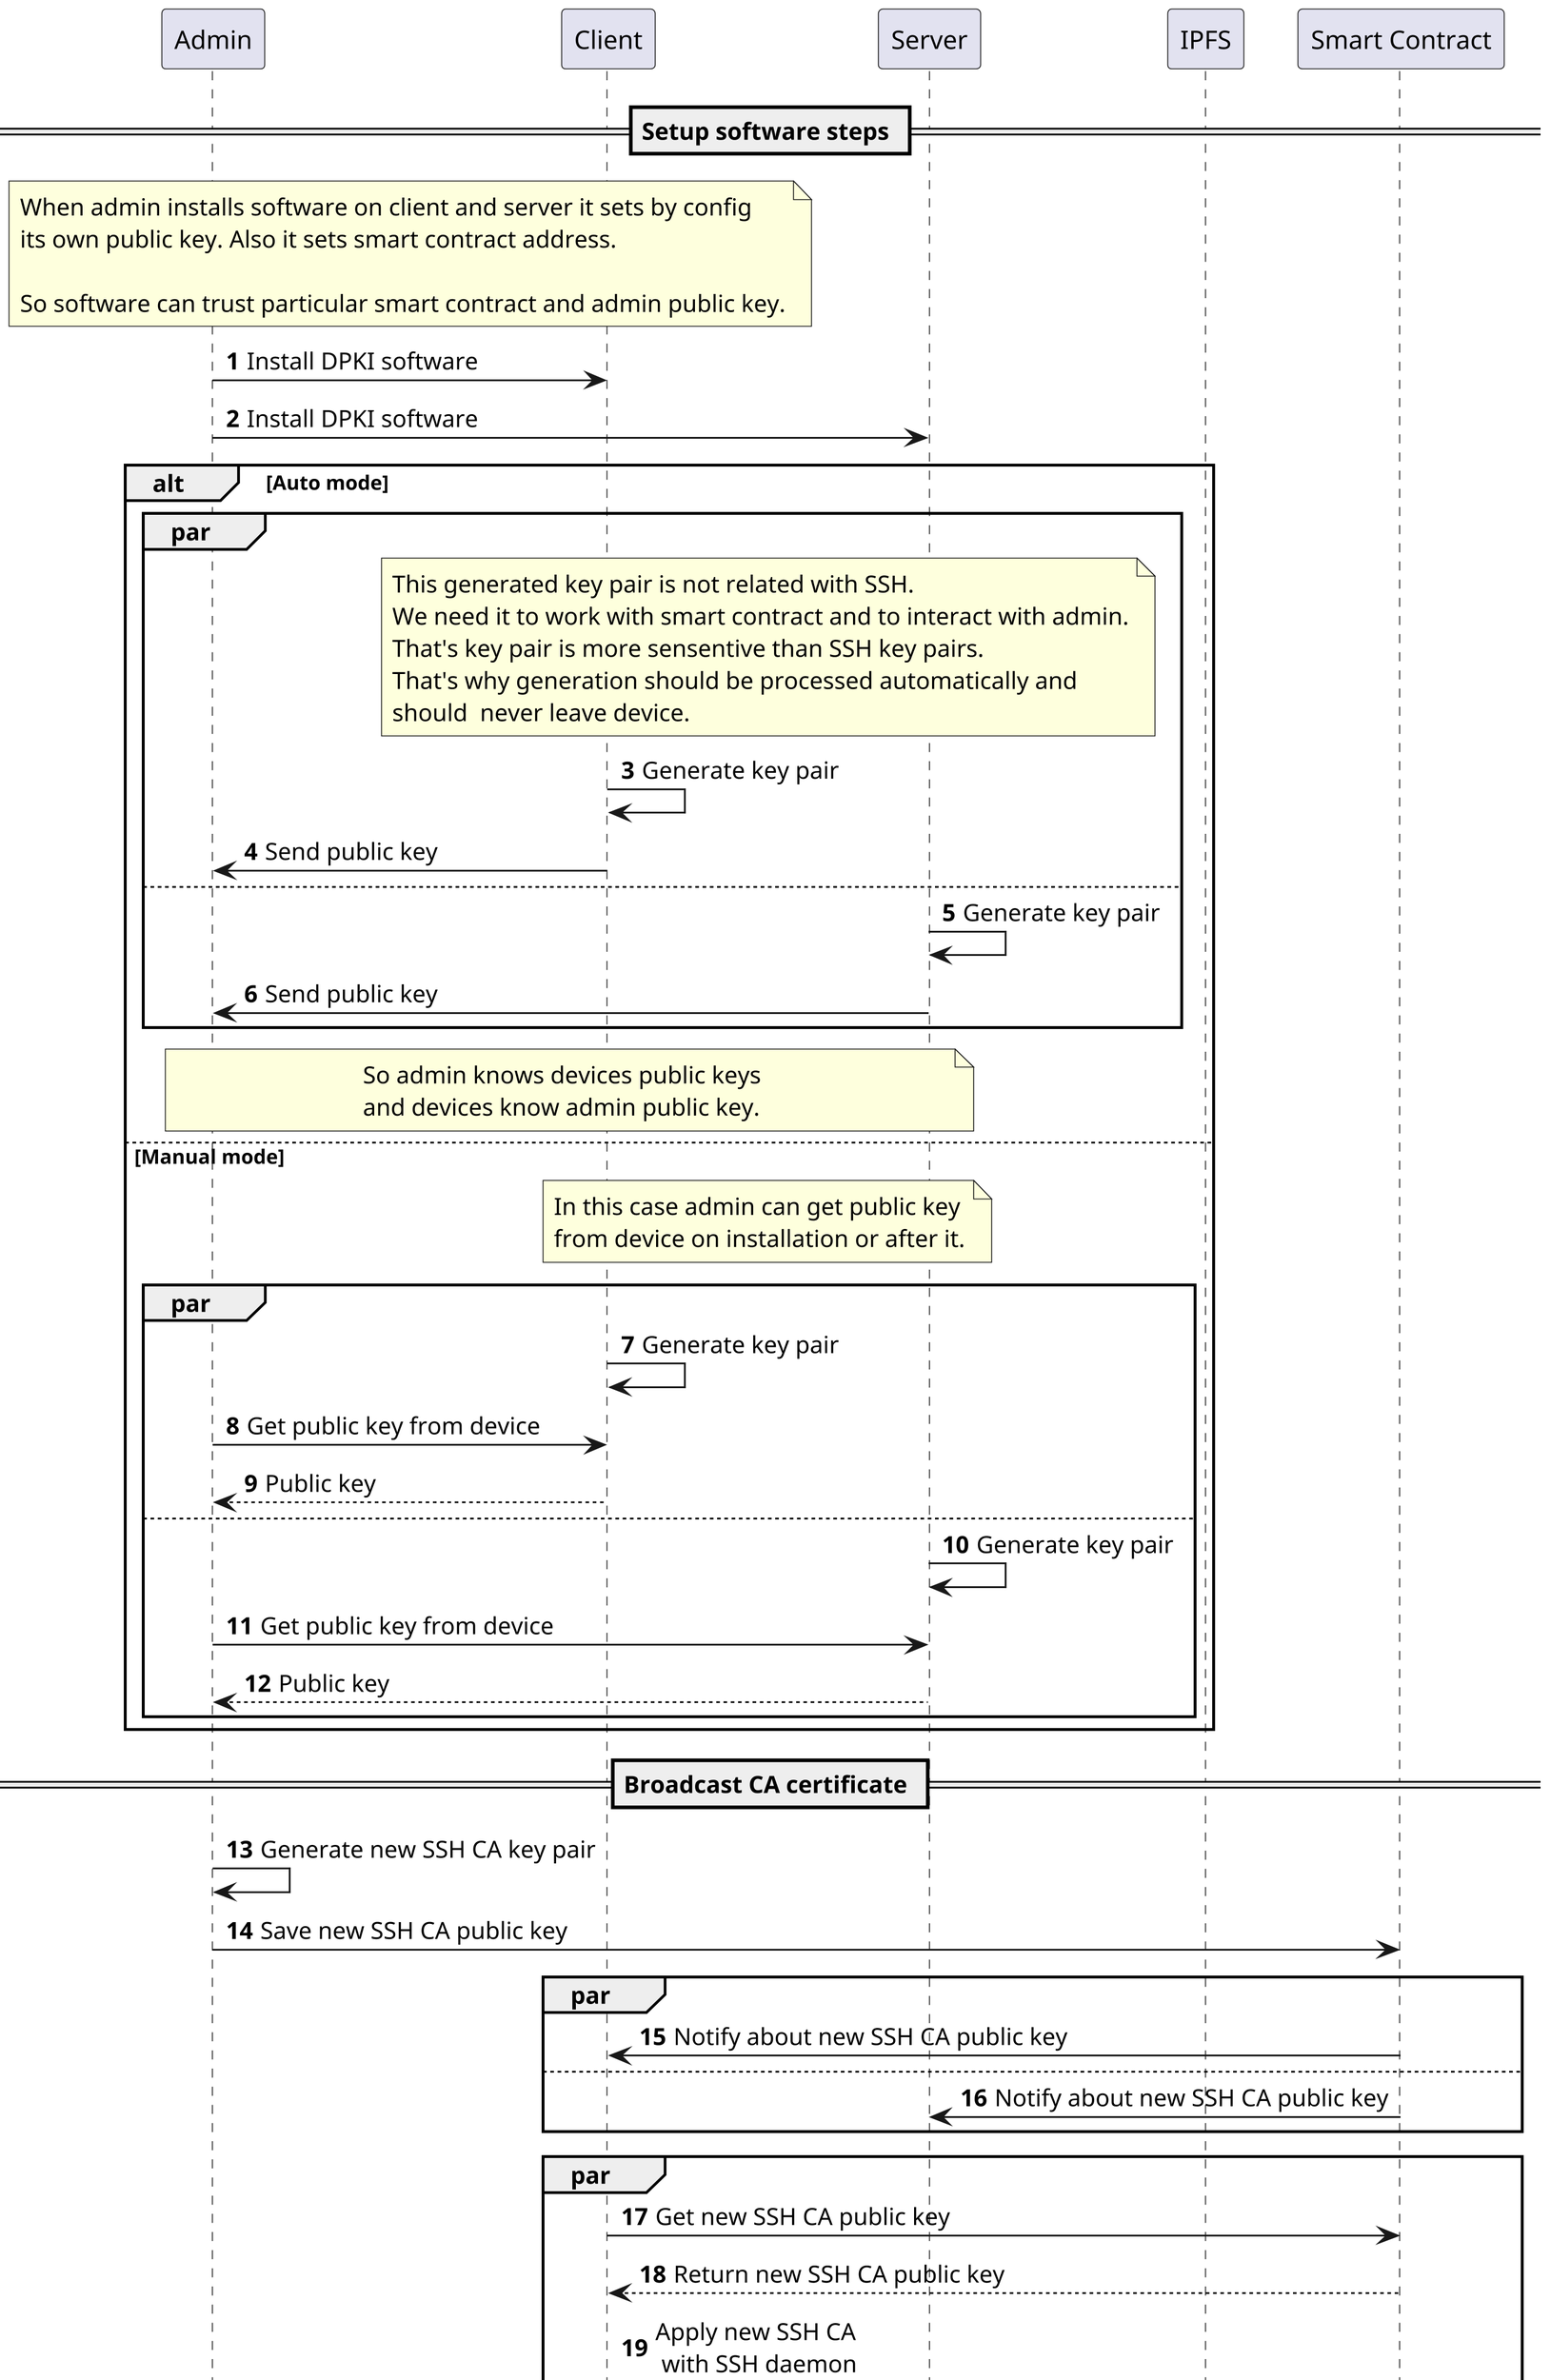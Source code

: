 @startuml Flow
skinparam dpi 300
autonumber

participant Admin as admin
participant Client as client
participant Server as server
participant IPFS as ipfs
participant "Smart Contract" as contract

== Setup software steps ==

note over admin,client
When admin installs software on client and server it sets by config
its own public key. Also it sets smart contract address.

So software can trust particular smart contract and admin public key.
end note
admin -> client: Install DPKI software
admin -> server: Install DPKI software

alt Auto mode
  par
    note over client,server
    This generated key pair is not related with SSH.
    We need it to work with smart contract and to interact with admin.
    That's key pair is more sensentive than SSH key pairs.
    That's why generation should be processed automatically and
    should  never leave device.
    end note
    client -> client: Generate key pair
    client -> admin: Send public key
    else
    server -> server: Generate key pair
    server -> admin: Send public key
  end

  note over admin,server
  So admin knows devices public keys
  and devices know admin public key.
  end note
else Manual mode
  note over client,server
  In this case admin can get public key
  from device on installation or after it.
  end note
  par
    client -> client: Generate key pair
    admin -> client: Get public key from device
    client --> admin: Public key
    else
    server -> server: Generate key pair
    admin -> server: Get public key from device
    server --> admin: Public key
  end
end

== Broadcast CA certificate ==

admin -> admin: Generate new SSH CA key pair
admin -> contract: Save new SSH CA public key

par
  contract -> client: Notify about new SSH CA public key
else
  contract -> server: Notify about new SSH CA public key
end

par
  client -> contract: Get new SSH CA public key
  contract --> client: Return new SSH CA public key
  client -> client: Apply new SSH CA\n with SSH daemon
else
  server -> contract: Get new SSH CA public key
  contract --> server: Return new SSH CA public key
  server -> server: Apply new SSH CA\n with SSH daemon
end

== Broadcast new SSH keys by admin ==

note over admin,server
In this group we have an example with client,
but for server same steps should work.
end note

note over admin,server
Also before these steps admin should prepare CA keys.
end note

admin -> admin: Generate new SSH key pair
admin -> admin: Sign newly generated\n public key using SSH CA
admin -> admin: Calculate hash of\n newly generated key pair

note over admin,server
Admin knows client and server public keys.
So admin can generate shared secret keys for client and server.
Using Diffie-Hellman key exchange.
end note
admin -> admin: Generate shared secret\n using client public key

admin -> admin: Encrypt newly created\n SSH key pair
admin -> ipfs: Put encrypted SSH key pair
note left ipfs: https://docs.ipfs.tech/concepts/content-addressing/
ipfs --> admin: Return unique data CID
admin -> admin: Encrypt CID\n using shared secret

admin -> contract: Save to smart contract encrypted CID with key pair hash
contract -> client: Notify client about new SSH key pair availability

client -> client: Generate shared secret\n using admin public key
client -> client: Decrypt unique CID
client -> ipfs: Download encrypted SSH key pair\n using decrypted CID
ipfs --> client: Encrypted SSH key pair

client -> client: Decrypt SSH key pair
client -> client: Validate that\n decrypted SSH key pair\n matches hash\n from smart contract
client -> client: Verify SSH key pair\n signature with SSH CA
client -> client: Apply new SSH key pair\n with SSH daemon

... Some time (ex: 1m) ...

admin -> ipfs: Delete data and unpin CID
note right admin: Encrypted key pair is no longer available

== SSH keys rotation ==

note over admin,server
In this group we have an example with server,
but for client same steps should work.
end note

admin -> contract: Revoke existing SSH key pair
contract -> server: Notify about revokation
server -> server: Apply changes\n with SSH daemon

ref over server
To have new key pair on the server
it is required to go through steps
from previous section.
end

@enduml
